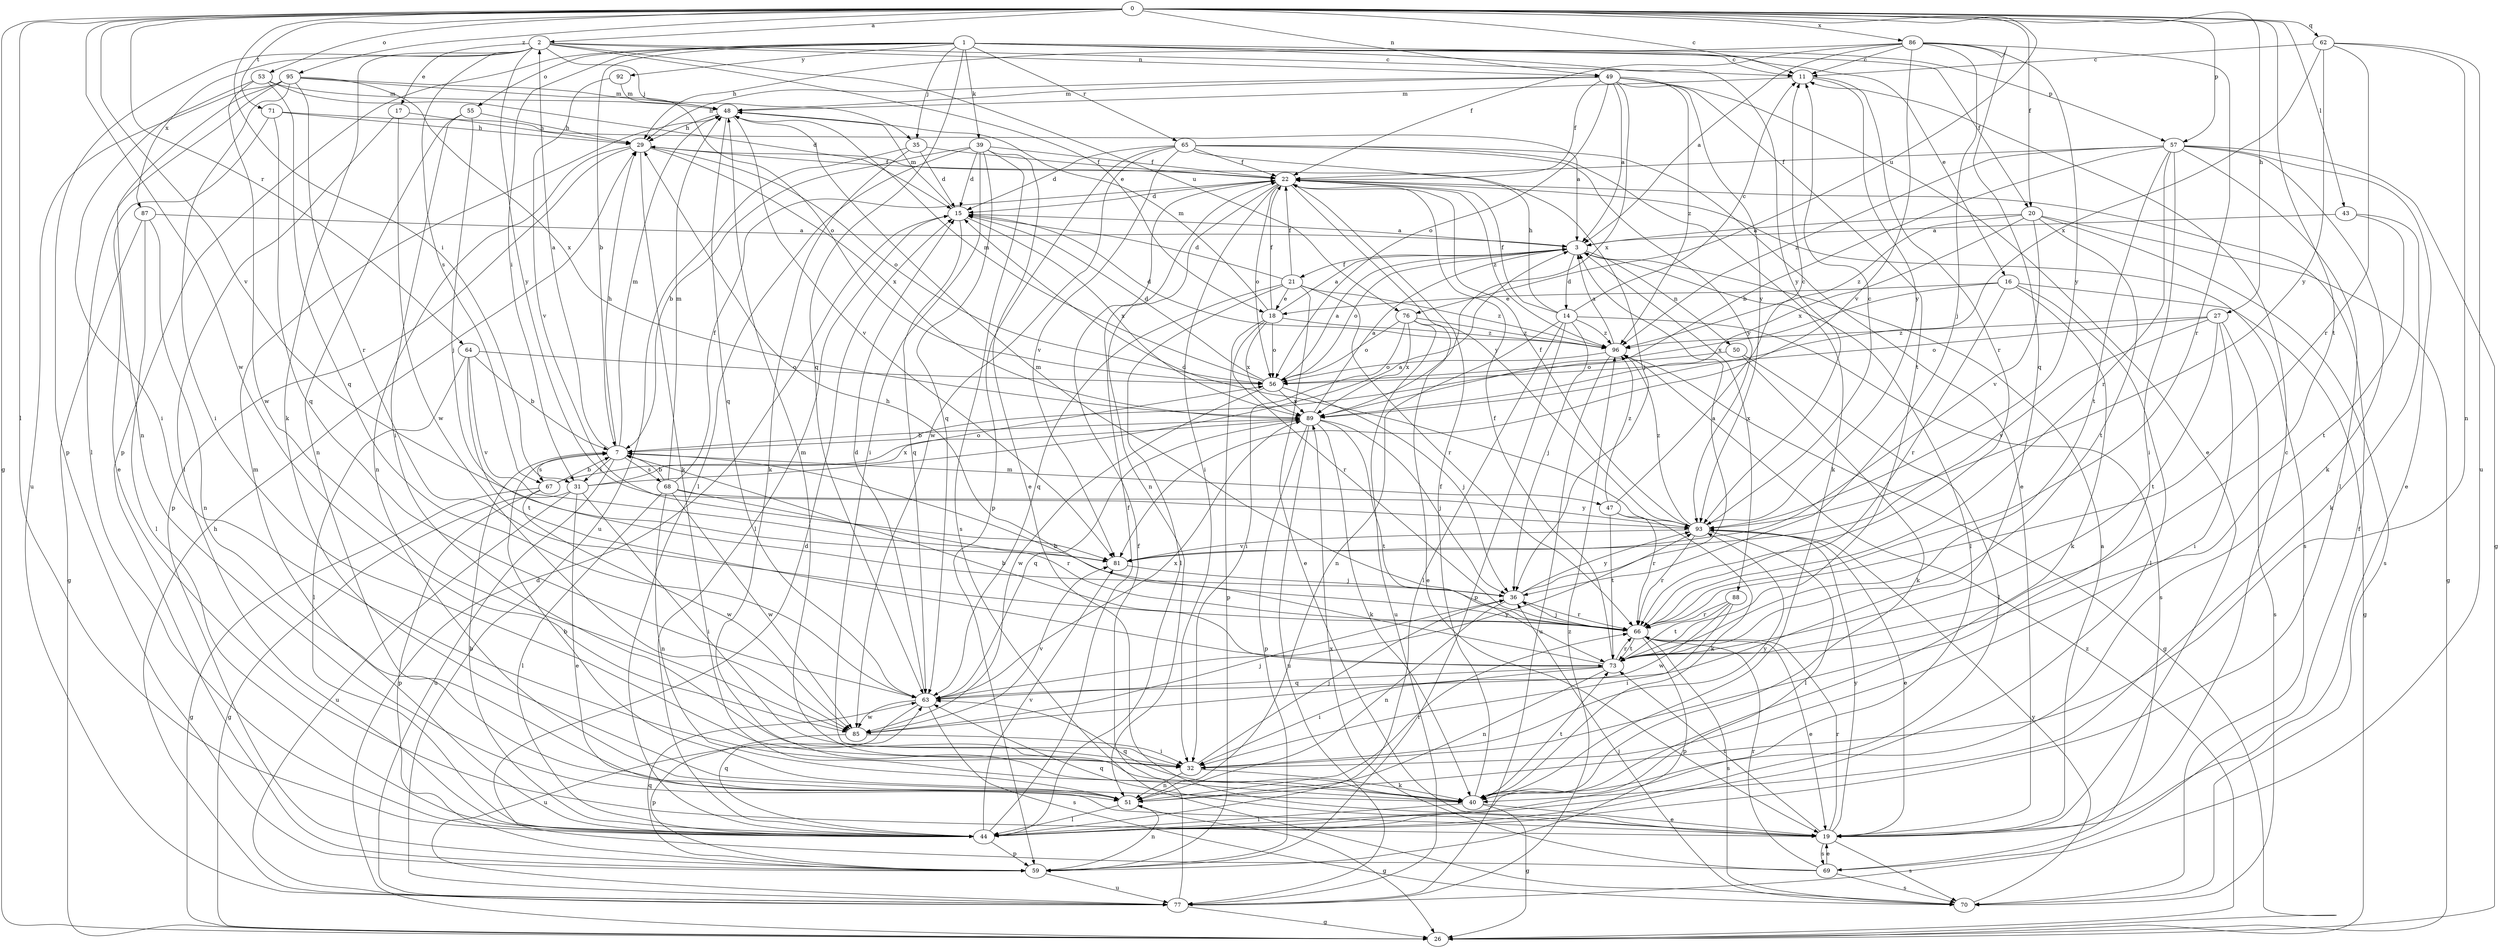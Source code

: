 strict digraph  {
0;
1;
2;
3;
7;
11;
14;
15;
16;
17;
18;
19;
20;
21;
22;
26;
27;
29;
31;
32;
35;
36;
39;
40;
43;
44;
47;
48;
49;
50;
51;
53;
55;
56;
57;
59;
62;
63;
64;
65;
66;
67;
68;
69;
70;
71;
73;
76;
77;
81;
85;
86;
87;
88;
89;
92;
93;
95;
96;
0 -> 2  [label=a];
0 -> 11  [label=c];
0 -> 20  [label=f];
0 -> 26  [label=g];
0 -> 27  [label=h];
0 -> 31  [label=i];
0 -> 43  [label=l];
0 -> 44  [label=l];
0 -> 49  [label=n];
0 -> 53  [label=o];
0 -> 57  [label=p];
0 -> 62  [label=q];
0 -> 64  [label=r];
0 -> 71  [label=t];
0 -> 73  [label=t];
0 -> 76  [label=u];
0 -> 81  [label=v];
0 -> 85  [label=w];
0 -> 86  [label=x];
0 -> 95  [label=z];
1 -> 7  [label=b];
1 -> 11  [label=c];
1 -> 16  [label=e];
1 -> 20  [label=f];
1 -> 31  [label=i];
1 -> 35  [label=j];
1 -> 39  [label=k];
1 -> 55  [label=o];
1 -> 57  [label=p];
1 -> 59  [label=p];
1 -> 63  [label=q];
1 -> 65  [label=r];
1 -> 92  [label=y];
1 -> 93  [label=y];
2 -> 11  [label=c];
2 -> 17  [label=e];
2 -> 18  [label=e];
2 -> 35  [label=j];
2 -> 40  [label=k];
2 -> 49  [label=n];
2 -> 59  [label=p];
2 -> 67  [label=s];
2 -> 76  [label=u];
2 -> 87  [label=x];
2 -> 93  [label=y];
3 -> 14  [label=d];
3 -> 21  [label=f];
3 -> 44  [label=l];
3 -> 50  [label=n];
3 -> 56  [label=o];
3 -> 88  [label=x];
7 -> 2  [label=a];
7 -> 29  [label=h];
7 -> 31  [label=i];
7 -> 47  [label=m];
7 -> 48  [label=m];
7 -> 67  [label=s];
7 -> 68  [label=s];
7 -> 77  [label=u];
11 -> 48  [label=m];
11 -> 66  [label=r];
11 -> 93  [label=y];
14 -> 11  [label=c];
14 -> 22  [label=f];
14 -> 29  [label=h];
14 -> 36  [label=j];
14 -> 44  [label=l];
14 -> 51  [label=n];
14 -> 59  [label=p];
14 -> 69  [label=s];
14 -> 96  [label=z];
15 -> 3  [label=a];
15 -> 44  [label=l];
15 -> 48  [label=m];
15 -> 63  [label=q];
15 -> 89  [label=x];
16 -> 18  [label=e];
16 -> 26  [label=g];
16 -> 40  [label=k];
16 -> 44  [label=l];
16 -> 66  [label=r];
16 -> 89  [label=x];
17 -> 29  [label=h];
17 -> 44  [label=l];
17 -> 85  [label=w];
18 -> 3  [label=a];
18 -> 22  [label=f];
18 -> 48  [label=m];
18 -> 56  [label=o];
18 -> 59  [label=p];
18 -> 66  [label=r];
18 -> 89  [label=x];
18 -> 96  [label=z];
19 -> 3  [label=a];
19 -> 11  [label=c];
19 -> 63  [label=q];
19 -> 66  [label=r];
19 -> 69  [label=s];
19 -> 70  [label=s];
19 -> 73  [label=t];
19 -> 93  [label=y];
20 -> 3  [label=a];
20 -> 26  [label=g];
20 -> 70  [label=s];
20 -> 73  [label=t];
20 -> 81  [label=v];
20 -> 89  [label=x];
20 -> 96  [label=z];
21 -> 15  [label=d];
21 -> 18  [label=e];
21 -> 19  [label=e];
21 -> 22  [label=f];
21 -> 44  [label=l];
21 -> 63  [label=q];
21 -> 66  [label=r];
21 -> 96  [label=z];
22 -> 15  [label=d];
22 -> 32  [label=i];
22 -> 51  [label=n];
22 -> 56  [label=o];
22 -> 70  [label=s];
22 -> 93  [label=y];
22 -> 96  [label=z];
26 -> 15  [label=d];
26 -> 96  [label=z];
27 -> 32  [label=i];
27 -> 56  [label=o];
27 -> 70  [label=s];
27 -> 73  [label=t];
27 -> 81  [label=v];
27 -> 96  [label=z];
29 -> 22  [label=f];
29 -> 40  [label=k];
29 -> 51  [label=n];
29 -> 56  [label=o];
29 -> 59  [label=p];
29 -> 89  [label=x];
31 -> 3  [label=a];
31 -> 19  [label=e];
31 -> 26  [label=g];
31 -> 32  [label=i];
31 -> 56  [label=o];
31 -> 77  [label=u];
32 -> 36  [label=j];
32 -> 40  [label=k];
32 -> 51  [label=n];
32 -> 93  [label=y];
35 -> 15  [label=d];
35 -> 22  [label=f];
35 -> 40  [label=k];
35 -> 77  [label=u];
36 -> 3  [label=a];
36 -> 51  [label=n];
36 -> 66  [label=r];
36 -> 93  [label=y];
39 -> 7  [label=b];
39 -> 15  [label=d];
39 -> 19  [label=e];
39 -> 22  [label=f];
39 -> 32  [label=i];
39 -> 44  [label=l];
39 -> 63  [label=q];
39 -> 70  [label=s];
40 -> 19  [label=e];
40 -> 22  [label=f];
40 -> 26  [label=g];
40 -> 44  [label=l];
40 -> 48  [label=m];
40 -> 63  [label=q];
40 -> 73  [label=t];
43 -> 3  [label=a];
43 -> 40  [label=k];
43 -> 73  [label=t];
44 -> 7  [label=b];
44 -> 22  [label=f];
44 -> 48  [label=m];
44 -> 59  [label=p];
44 -> 63  [label=q];
44 -> 81  [label=v];
47 -> 11  [label=c];
47 -> 40  [label=k];
47 -> 66  [label=r];
47 -> 73  [label=t];
47 -> 96  [label=z];
48 -> 29  [label=h];
48 -> 63  [label=q];
48 -> 81  [label=v];
49 -> 3  [label=a];
49 -> 19  [label=e];
49 -> 22  [label=f];
49 -> 29  [label=h];
49 -> 48  [label=m];
49 -> 56  [label=o];
49 -> 73  [label=t];
49 -> 89  [label=x];
49 -> 93  [label=y];
49 -> 96  [label=z];
50 -> 40  [label=k];
50 -> 44  [label=l];
50 -> 56  [label=o];
51 -> 7  [label=b];
51 -> 26  [label=g];
51 -> 44  [label=l];
51 -> 66  [label=r];
53 -> 15  [label=d];
53 -> 32  [label=i];
53 -> 48  [label=m];
53 -> 63  [label=q];
53 -> 85  [label=w];
55 -> 29  [label=h];
55 -> 32  [label=i];
55 -> 36  [label=j];
55 -> 51  [label=n];
56 -> 3  [label=a];
56 -> 15  [label=d];
56 -> 36  [label=j];
56 -> 48  [label=m];
56 -> 85  [label=w];
56 -> 89  [label=x];
57 -> 7  [label=b];
57 -> 19  [label=e];
57 -> 22  [label=f];
57 -> 26  [label=g];
57 -> 32  [label=i];
57 -> 40  [label=k];
57 -> 44  [label=l];
57 -> 66  [label=r];
57 -> 73  [label=t];
57 -> 96  [label=z];
59 -> 51  [label=n];
59 -> 63  [label=q];
59 -> 77  [label=u];
62 -> 11  [label=c];
62 -> 51  [label=n];
62 -> 66  [label=r];
62 -> 77  [label=u];
62 -> 89  [label=x];
62 -> 93  [label=y];
63 -> 15  [label=d];
63 -> 70  [label=s];
63 -> 77  [label=u];
63 -> 85  [label=w];
63 -> 89  [label=x];
63 -> 93  [label=y];
64 -> 7  [label=b];
64 -> 44  [label=l];
64 -> 56  [label=o];
64 -> 73  [label=t];
64 -> 81  [label=v];
65 -> 15  [label=d];
65 -> 19  [label=e];
65 -> 22  [label=f];
65 -> 36  [label=j];
65 -> 40  [label=k];
65 -> 59  [label=p];
65 -> 81  [label=v];
65 -> 85  [label=w];
65 -> 93  [label=y];
66 -> 7  [label=b];
66 -> 19  [label=e];
66 -> 36  [label=j];
66 -> 48  [label=m];
66 -> 59  [label=p];
66 -> 70  [label=s];
66 -> 73  [label=t];
67 -> 7  [label=b];
67 -> 26  [label=g];
67 -> 59  [label=p];
67 -> 85  [label=w];
67 -> 89  [label=x];
68 -> 7  [label=b];
68 -> 22  [label=f];
68 -> 44  [label=l];
68 -> 48  [label=m];
68 -> 51  [label=n];
68 -> 66  [label=r];
68 -> 85  [label=w];
68 -> 93  [label=y];
69 -> 15  [label=d];
69 -> 19  [label=e];
69 -> 22  [label=f];
69 -> 66  [label=r];
69 -> 70  [label=s];
69 -> 89  [label=x];
70 -> 36  [label=j];
70 -> 93  [label=y];
71 -> 3  [label=a];
71 -> 19  [label=e];
71 -> 29  [label=h];
71 -> 63  [label=q];
73 -> 7  [label=b];
73 -> 22  [label=f];
73 -> 29  [label=h];
73 -> 32  [label=i];
73 -> 51  [label=n];
73 -> 63  [label=q];
73 -> 66  [label=r];
76 -> 19  [label=e];
76 -> 32  [label=i];
76 -> 56  [label=o];
76 -> 77  [label=u];
76 -> 89  [label=x];
76 -> 96  [label=z];
77 -> 22  [label=f];
77 -> 26  [label=g];
77 -> 29  [label=h];
77 -> 96  [label=z];
81 -> 36  [label=j];
85 -> 32  [label=i];
85 -> 36  [label=j];
85 -> 59  [label=p];
85 -> 81  [label=v];
86 -> 3  [label=a];
86 -> 11  [label=c];
86 -> 22  [label=f];
86 -> 29  [label=h];
86 -> 36  [label=j];
86 -> 63  [label=q];
86 -> 66  [label=r];
86 -> 81  [label=v];
86 -> 93  [label=y];
87 -> 3  [label=a];
87 -> 26  [label=g];
87 -> 44  [label=l];
87 -> 51  [label=n];
88 -> 32  [label=i];
88 -> 66  [label=r];
88 -> 73  [label=t];
88 -> 85  [label=w];
89 -> 3  [label=a];
89 -> 7  [label=b];
89 -> 36  [label=j];
89 -> 40  [label=k];
89 -> 59  [label=p];
89 -> 63  [label=q];
89 -> 73  [label=t];
89 -> 77  [label=u];
92 -> 48  [label=m];
92 -> 81  [label=v];
93 -> 11  [label=c];
93 -> 15  [label=d];
93 -> 19  [label=e];
93 -> 22  [label=f];
93 -> 44  [label=l];
93 -> 66  [label=r];
93 -> 81  [label=v];
93 -> 96  [label=z];
95 -> 32  [label=i];
95 -> 44  [label=l];
95 -> 48  [label=m];
95 -> 51  [label=n];
95 -> 56  [label=o];
95 -> 66  [label=r];
95 -> 77  [label=u];
95 -> 89  [label=x];
96 -> 3  [label=a];
96 -> 15  [label=d];
96 -> 26  [label=g];
96 -> 56  [label=o];
96 -> 77  [label=u];
}

